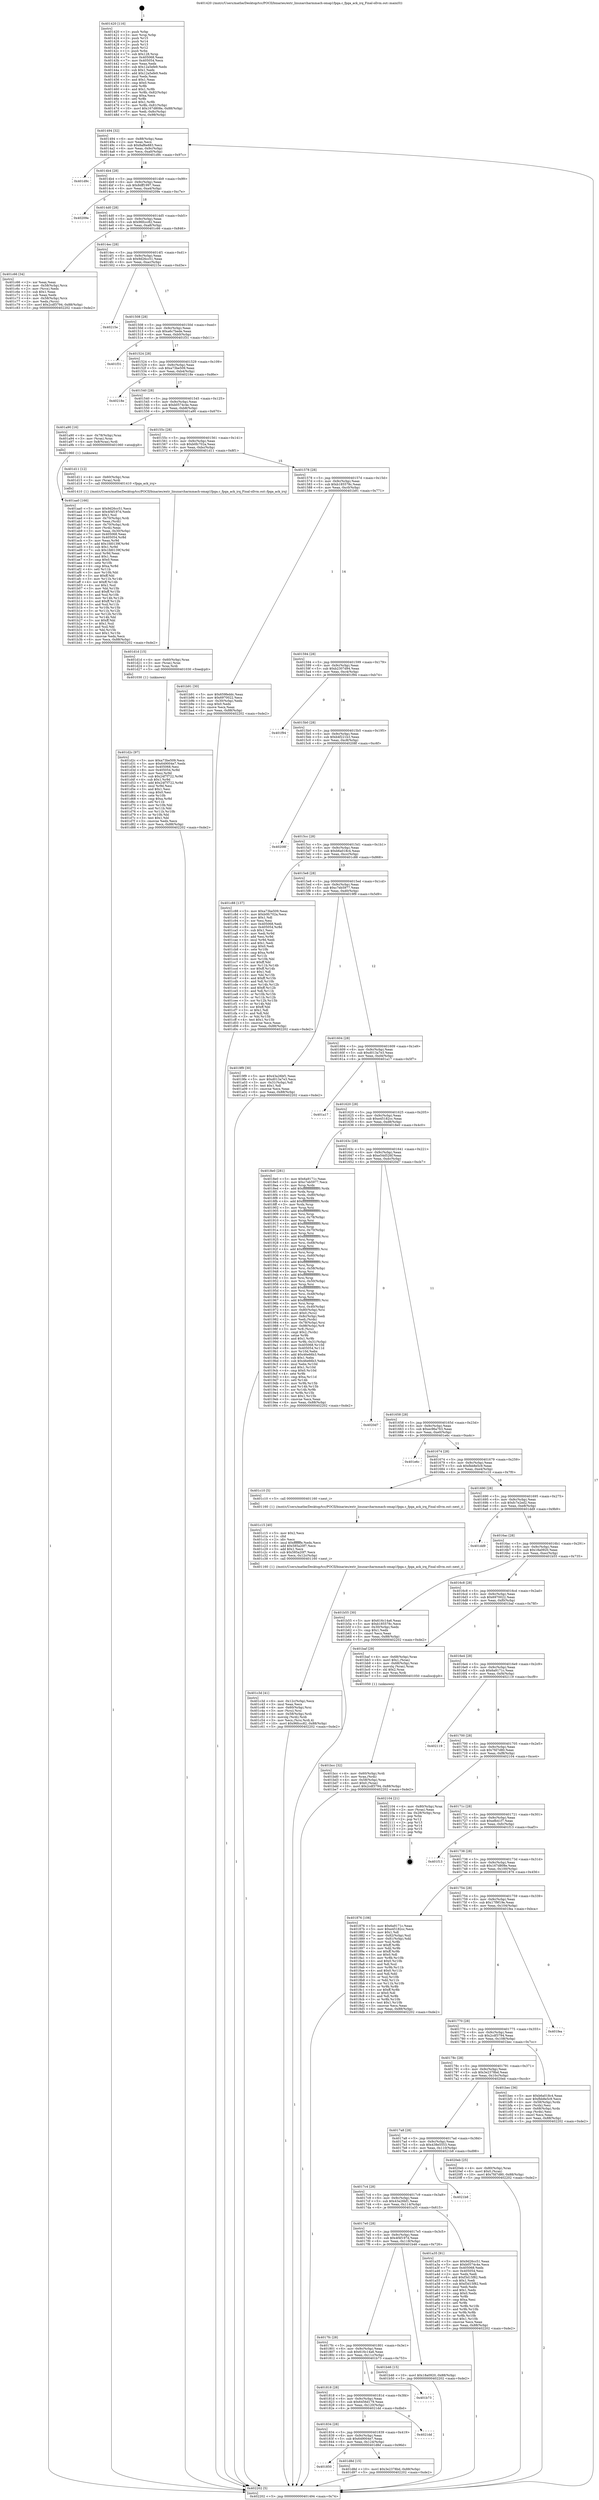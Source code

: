 digraph "0x401420" {
  label = "0x401420 (/mnt/c/Users/mathe/Desktop/tcc/POCII/binaries/extr_linuxarcharmmach-omap1fpga.c_fpga_ack_irq_Final-ollvm.out::main(0))"
  labelloc = "t"
  node[shape=record]

  Entry [label="",width=0.3,height=0.3,shape=circle,fillcolor=black,style=filled]
  "0x401494" [label="{
     0x401494 [32]\l
     | [instrs]\l
     &nbsp;&nbsp;0x401494 \<+6\>: mov -0x88(%rbp),%eax\l
     &nbsp;&nbsp;0x40149a \<+2\>: mov %eax,%ecx\l
     &nbsp;&nbsp;0x40149c \<+6\>: sub $0x8af6e883,%ecx\l
     &nbsp;&nbsp;0x4014a2 \<+6\>: mov %eax,-0x9c(%rbp)\l
     &nbsp;&nbsp;0x4014a8 \<+6\>: mov %ecx,-0xa0(%rbp)\l
     &nbsp;&nbsp;0x4014ae \<+6\>: je 0000000000401d9c \<main+0x97c\>\l
  }"]
  "0x401d9c" [label="{
     0x401d9c\l
  }", style=dashed]
  "0x4014b4" [label="{
     0x4014b4 [28]\l
     | [instrs]\l
     &nbsp;&nbsp;0x4014b4 \<+5\>: jmp 00000000004014b9 \<main+0x99\>\l
     &nbsp;&nbsp;0x4014b9 \<+6\>: mov -0x9c(%rbp),%eax\l
     &nbsp;&nbsp;0x4014bf \<+5\>: sub $0x8dff1997,%eax\l
     &nbsp;&nbsp;0x4014c4 \<+6\>: mov %eax,-0xa4(%rbp)\l
     &nbsp;&nbsp;0x4014ca \<+6\>: je 000000000040209e \<main+0xc7e\>\l
  }"]
  Exit [label="",width=0.3,height=0.3,shape=circle,fillcolor=black,style=filled,peripheries=2]
  "0x40209e" [label="{
     0x40209e\l
  }", style=dashed]
  "0x4014d0" [label="{
     0x4014d0 [28]\l
     | [instrs]\l
     &nbsp;&nbsp;0x4014d0 \<+5\>: jmp 00000000004014d5 \<main+0xb5\>\l
     &nbsp;&nbsp;0x4014d5 \<+6\>: mov -0x9c(%rbp),%eax\l
     &nbsp;&nbsp;0x4014db \<+5\>: sub $0x96fccc82,%eax\l
     &nbsp;&nbsp;0x4014e0 \<+6\>: mov %eax,-0xa8(%rbp)\l
     &nbsp;&nbsp;0x4014e6 \<+6\>: je 0000000000401c66 \<main+0x846\>\l
  }"]
  "0x401850" [label="{
     0x401850\l
  }", style=dashed]
  "0x401c66" [label="{
     0x401c66 [34]\l
     | [instrs]\l
     &nbsp;&nbsp;0x401c66 \<+2\>: xor %eax,%eax\l
     &nbsp;&nbsp;0x401c68 \<+4\>: mov -0x58(%rbp),%rcx\l
     &nbsp;&nbsp;0x401c6c \<+2\>: mov (%rcx),%edx\l
     &nbsp;&nbsp;0x401c6e \<+3\>: sub $0x1,%eax\l
     &nbsp;&nbsp;0x401c71 \<+2\>: sub %eax,%edx\l
     &nbsp;&nbsp;0x401c73 \<+4\>: mov -0x58(%rbp),%rcx\l
     &nbsp;&nbsp;0x401c77 \<+2\>: mov %edx,(%rcx)\l
     &nbsp;&nbsp;0x401c79 \<+10\>: movl $0x2cdf3794,-0x88(%rbp)\l
     &nbsp;&nbsp;0x401c83 \<+5\>: jmp 0000000000402202 \<main+0xde2\>\l
  }"]
  "0x4014ec" [label="{
     0x4014ec [28]\l
     | [instrs]\l
     &nbsp;&nbsp;0x4014ec \<+5\>: jmp 00000000004014f1 \<main+0xd1\>\l
     &nbsp;&nbsp;0x4014f1 \<+6\>: mov -0x9c(%rbp),%eax\l
     &nbsp;&nbsp;0x4014f7 \<+5\>: sub $0x9d26cc51,%eax\l
     &nbsp;&nbsp;0x4014fc \<+6\>: mov %eax,-0xac(%rbp)\l
     &nbsp;&nbsp;0x401502 \<+6\>: je 000000000040215e \<main+0xd3e\>\l
  }"]
  "0x401d8d" [label="{
     0x401d8d [15]\l
     | [instrs]\l
     &nbsp;&nbsp;0x401d8d \<+10\>: movl $0x3e2378bd,-0x88(%rbp)\l
     &nbsp;&nbsp;0x401d97 \<+5\>: jmp 0000000000402202 \<main+0xde2\>\l
  }"]
  "0x40215e" [label="{
     0x40215e\l
  }", style=dashed]
  "0x401508" [label="{
     0x401508 [28]\l
     | [instrs]\l
     &nbsp;&nbsp;0x401508 \<+5\>: jmp 000000000040150d \<main+0xed\>\l
     &nbsp;&nbsp;0x40150d \<+6\>: mov -0x9c(%rbp),%eax\l
     &nbsp;&nbsp;0x401513 \<+5\>: sub $0xa6c7bede,%eax\l
     &nbsp;&nbsp;0x401518 \<+6\>: mov %eax,-0xb0(%rbp)\l
     &nbsp;&nbsp;0x40151e \<+6\>: je 0000000000401f31 \<main+0xb11\>\l
  }"]
  "0x401834" [label="{
     0x401834 [28]\l
     | [instrs]\l
     &nbsp;&nbsp;0x401834 \<+5\>: jmp 0000000000401839 \<main+0x419\>\l
     &nbsp;&nbsp;0x401839 \<+6\>: mov -0x9c(%rbp),%eax\l
     &nbsp;&nbsp;0x40183f \<+5\>: sub $0x649004e7,%eax\l
     &nbsp;&nbsp;0x401844 \<+6\>: mov %eax,-0x124(%rbp)\l
     &nbsp;&nbsp;0x40184a \<+6\>: je 0000000000401d8d \<main+0x96d\>\l
  }"]
  "0x401f31" [label="{
     0x401f31\l
  }", style=dashed]
  "0x401524" [label="{
     0x401524 [28]\l
     | [instrs]\l
     &nbsp;&nbsp;0x401524 \<+5\>: jmp 0000000000401529 \<main+0x109\>\l
     &nbsp;&nbsp;0x401529 \<+6\>: mov -0x9c(%rbp),%eax\l
     &nbsp;&nbsp;0x40152f \<+5\>: sub $0xa73be509,%eax\l
     &nbsp;&nbsp;0x401534 \<+6\>: mov %eax,-0xb4(%rbp)\l
     &nbsp;&nbsp;0x40153a \<+6\>: je 000000000040218e \<main+0xd6e\>\l
  }"]
  "0x4021dd" [label="{
     0x4021dd\l
  }", style=dashed]
  "0x40218e" [label="{
     0x40218e\l
  }", style=dashed]
  "0x401540" [label="{
     0x401540 [28]\l
     | [instrs]\l
     &nbsp;&nbsp;0x401540 \<+5\>: jmp 0000000000401545 \<main+0x125\>\l
     &nbsp;&nbsp;0x401545 \<+6\>: mov -0x9c(%rbp),%eax\l
     &nbsp;&nbsp;0x40154b \<+5\>: sub $0xb0574c4e,%eax\l
     &nbsp;&nbsp;0x401550 \<+6\>: mov %eax,-0xb8(%rbp)\l
     &nbsp;&nbsp;0x401556 \<+6\>: je 0000000000401a90 \<main+0x670\>\l
  }"]
  "0x401818" [label="{
     0x401818 [28]\l
     | [instrs]\l
     &nbsp;&nbsp;0x401818 \<+5\>: jmp 000000000040181d \<main+0x3fd\>\l
     &nbsp;&nbsp;0x40181d \<+6\>: mov -0x9c(%rbp),%eax\l
     &nbsp;&nbsp;0x401823 \<+5\>: sub $0x6456d179,%eax\l
     &nbsp;&nbsp;0x401828 \<+6\>: mov %eax,-0x120(%rbp)\l
     &nbsp;&nbsp;0x40182e \<+6\>: je 00000000004021dd \<main+0xdbd\>\l
  }"]
  "0x401a90" [label="{
     0x401a90 [16]\l
     | [instrs]\l
     &nbsp;&nbsp;0x401a90 \<+4\>: mov -0x78(%rbp),%rax\l
     &nbsp;&nbsp;0x401a94 \<+3\>: mov (%rax),%rax\l
     &nbsp;&nbsp;0x401a97 \<+4\>: mov 0x8(%rax),%rdi\l
     &nbsp;&nbsp;0x401a9b \<+5\>: call 0000000000401060 \<atoi@plt\>\l
     | [calls]\l
     &nbsp;&nbsp;0x401060 \{1\} (unknown)\l
  }"]
  "0x40155c" [label="{
     0x40155c [28]\l
     | [instrs]\l
     &nbsp;&nbsp;0x40155c \<+5\>: jmp 0000000000401561 \<main+0x141\>\l
     &nbsp;&nbsp;0x401561 \<+6\>: mov -0x9c(%rbp),%eax\l
     &nbsp;&nbsp;0x401567 \<+5\>: sub $0xb0fc702a,%eax\l
     &nbsp;&nbsp;0x40156c \<+6\>: mov %eax,-0xbc(%rbp)\l
     &nbsp;&nbsp;0x401572 \<+6\>: je 0000000000401d11 \<main+0x8f1\>\l
  }"]
  "0x401b73" [label="{
     0x401b73\l
  }", style=dashed]
  "0x401d11" [label="{
     0x401d11 [12]\l
     | [instrs]\l
     &nbsp;&nbsp;0x401d11 \<+4\>: mov -0x60(%rbp),%rax\l
     &nbsp;&nbsp;0x401d15 \<+3\>: mov (%rax),%rdi\l
     &nbsp;&nbsp;0x401d18 \<+5\>: call 0000000000401410 \<fpga_ack_irq\>\l
     | [calls]\l
     &nbsp;&nbsp;0x401410 \{1\} (/mnt/c/Users/mathe/Desktop/tcc/POCII/binaries/extr_linuxarcharmmach-omap1fpga.c_fpga_ack_irq_Final-ollvm.out::fpga_ack_irq)\l
  }"]
  "0x401578" [label="{
     0x401578 [28]\l
     | [instrs]\l
     &nbsp;&nbsp;0x401578 \<+5\>: jmp 000000000040157d \<main+0x15d\>\l
     &nbsp;&nbsp;0x40157d \<+6\>: mov -0x9c(%rbp),%eax\l
     &nbsp;&nbsp;0x401583 \<+5\>: sub $0xb185578c,%eax\l
     &nbsp;&nbsp;0x401588 \<+6\>: mov %eax,-0xc0(%rbp)\l
     &nbsp;&nbsp;0x40158e \<+6\>: je 0000000000401b91 \<main+0x771\>\l
  }"]
  "0x401d2c" [label="{
     0x401d2c [97]\l
     | [instrs]\l
     &nbsp;&nbsp;0x401d2c \<+5\>: mov $0xa73be509,%ecx\l
     &nbsp;&nbsp;0x401d31 \<+5\>: mov $0x649004e7,%edx\l
     &nbsp;&nbsp;0x401d36 \<+7\>: mov 0x405068,%esi\l
     &nbsp;&nbsp;0x401d3d \<+8\>: mov 0x405054,%r8d\l
     &nbsp;&nbsp;0x401d45 \<+3\>: mov %esi,%r9d\l
     &nbsp;&nbsp;0x401d48 \<+7\>: sub $0x24f7f722,%r9d\l
     &nbsp;&nbsp;0x401d4f \<+4\>: sub $0x1,%r9d\l
     &nbsp;&nbsp;0x401d53 \<+7\>: add $0x24f7f722,%r9d\l
     &nbsp;&nbsp;0x401d5a \<+4\>: imul %r9d,%esi\l
     &nbsp;&nbsp;0x401d5e \<+3\>: and $0x1,%esi\l
     &nbsp;&nbsp;0x401d61 \<+3\>: cmp $0x0,%esi\l
     &nbsp;&nbsp;0x401d64 \<+4\>: sete %r10b\l
     &nbsp;&nbsp;0x401d68 \<+4\>: cmp $0xa,%r8d\l
     &nbsp;&nbsp;0x401d6c \<+4\>: setl %r11b\l
     &nbsp;&nbsp;0x401d70 \<+3\>: mov %r10b,%bl\l
     &nbsp;&nbsp;0x401d73 \<+3\>: and %r11b,%bl\l
     &nbsp;&nbsp;0x401d76 \<+3\>: xor %r11b,%r10b\l
     &nbsp;&nbsp;0x401d79 \<+3\>: or %r10b,%bl\l
     &nbsp;&nbsp;0x401d7c \<+3\>: test $0x1,%bl\l
     &nbsp;&nbsp;0x401d7f \<+3\>: cmovne %edx,%ecx\l
     &nbsp;&nbsp;0x401d82 \<+6\>: mov %ecx,-0x88(%rbp)\l
     &nbsp;&nbsp;0x401d88 \<+5\>: jmp 0000000000402202 \<main+0xde2\>\l
  }"]
  "0x401b91" [label="{
     0x401b91 [30]\l
     | [instrs]\l
     &nbsp;&nbsp;0x401b91 \<+5\>: mov $0x659feddc,%eax\l
     &nbsp;&nbsp;0x401b96 \<+5\>: mov $0x6970022,%ecx\l
     &nbsp;&nbsp;0x401b9b \<+3\>: mov -0x30(%rbp),%edx\l
     &nbsp;&nbsp;0x401b9e \<+3\>: cmp $0x0,%edx\l
     &nbsp;&nbsp;0x401ba1 \<+3\>: cmove %ecx,%eax\l
     &nbsp;&nbsp;0x401ba4 \<+6\>: mov %eax,-0x88(%rbp)\l
     &nbsp;&nbsp;0x401baa \<+5\>: jmp 0000000000402202 \<main+0xde2\>\l
  }"]
  "0x401594" [label="{
     0x401594 [28]\l
     | [instrs]\l
     &nbsp;&nbsp;0x401594 \<+5\>: jmp 0000000000401599 \<main+0x179\>\l
     &nbsp;&nbsp;0x401599 \<+6\>: mov -0x9c(%rbp),%eax\l
     &nbsp;&nbsp;0x40159f \<+5\>: sub $0xb2307d94,%eax\l
     &nbsp;&nbsp;0x4015a4 \<+6\>: mov %eax,-0xc4(%rbp)\l
     &nbsp;&nbsp;0x4015aa \<+6\>: je 0000000000401f94 \<main+0xb74\>\l
  }"]
  "0x401d1d" [label="{
     0x401d1d [15]\l
     | [instrs]\l
     &nbsp;&nbsp;0x401d1d \<+4\>: mov -0x60(%rbp),%rax\l
     &nbsp;&nbsp;0x401d21 \<+3\>: mov (%rax),%rax\l
     &nbsp;&nbsp;0x401d24 \<+3\>: mov %rax,%rdi\l
     &nbsp;&nbsp;0x401d27 \<+5\>: call 0000000000401030 \<free@plt\>\l
     | [calls]\l
     &nbsp;&nbsp;0x401030 \{1\} (unknown)\l
  }"]
  "0x401f94" [label="{
     0x401f94\l
  }", style=dashed]
  "0x4015b0" [label="{
     0x4015b0 [28]\l
     | [instrs]\l
     &nbsp;&nbsp;0x4015b0 \<+5\>: jmp 00000000004015b5 \<main+0x195\>\l
     &nbsp;&nbsp;0x4015b5 \<+6\>: mov -0x9c(%rbp),%eax\l
     &nbsp;&nbsp;0x4015bb \<+5\>: sub $0xb4f221b3,%eax\l
     &nbsp;&nbsp;0x4015c0 \<+6\>: mov %eax,-0xc8(%rbp)\l
     &nbsp;&nbsp;0x4015c6 \<+6\>: je 000000000040208f \<main+0xc6f\>\l
  }"]
  "0x401c3d" [label="{
     0x401c3d [41]\l
     | [instrs]\l
     &nbsp;&nbsp;0x401c3d \<+6\>: mov -0x12c(%rbp),%ecx\l
     &nbsp;&nbsp;0x401c43 \<+3\>: imul %eax,%ecx\l
     &nbsp;&nbsp;0x401c46 \<+4\>: mov -0x60(%rbp),%rsi\l
     &nbsp;&nbsp;0x401c4a \<+3\>: mov (%rsi),%rsi\l
     &nbsp;&nbsp;0x401c4d \<+4\>: mov -0x58(%rbp),%rdi\l
     &nbsp;&nbsp;0x401c51 \<+3\>: movslq (%rdi),%rdi\l
     &nbsp;&nbsp;0x401c54 \<+3\>: mov %ecx,(%rsi,%rdi,4)\l
     &nbsp;&nbsp;0x401c57 \<+10\>: movl $0x96fccc82,-0x88(%rbp)\l
     &nbsp;&nbsp;0x401c61 \<+5\>: jmp 0000000000402202 \<main+0xde2\>\l
  }"]
  "0x40208f" [label="{
     0x40208f\l
  }", style=dashed]
  "0x4015cc" [label="{
     0x4015cc [28]\l
     | [instrs]\l
     &nbsp;&nbsp;0x4015cc \<+5\>: jmp 00000000004015d1 \<main+0x1b1\>\l
     &nbsp;&nbsp;0x4015d1 \<+6\>: mov -0x9c(%rbp),%eax\l
     &nbsp;&nbsp;0x4015d7 \<+5\>: sub $0xb6a018c4,%eax\l
     &nbsp;&nbsp;0x4015dc \<+6\>: mov %eax,-0xcc(%rbp)\l
     &nbsp;&nbsp;0x4015e2 \<+6\>: je 0000000000401c88 \<main+0x868\>\l
  }"]
  "0x401c15" [label="{
     0x401c15 [40]\l
     | [instrs]\l
     &nbsp;&nbsp;0x401c15 \<+5\>: mov $0x2,%ecx\l
     &nbsp;&nbsp;0x401c1a \<+1\>: cltd\l
     &nbsp;&nbsp;0x401c1b \<+2\>: idiv %ecx\l
     &nbsp;&nbsp;0x401c1d \<+6\>: imul $0xfffffffe,%edx,%ecx\l
     &nbsp;&nbsp;0x401c23 \<+6\>: add $0x585a20f7,%ecx\l
     &nbsp;&nbsp;0x401c29 \<+3\>: add $0x1,%ecx\l
     &nbsp;&nbsp;0x401c2c \<+6\>: sub $0x585a20f7,%ecx\l
     &nbsp;&nbsp;0x401c32 \<+6\>: mov %ecx,-0x12c(%rbp)\l
     &nbsp;&nbsp;0x401c38 \<+5\>: call 0000000000401160 \<next_i\>\l
     | [calls]\l
     &nbsp;&nbsp;0x401160 \{1\} (/mnt/c/Users/mathe/Desktop/tcc/POCII/binaries/extr_linuxarcharmmach-omap1fpga.c_fpga_ack_irq_Final-ollvm.out::next_i)\l
  }"]
  "0x401c88" [label="{
     0x401c88 [137]\l
     | [instrs]\l
     &nbsp;&nbsp;0x401c88 \<+5\>: mov $0xa73be509,%eax\l
     &nbsp;&nbsp;0x401c8d \<+5\>: mov $0xb0fc702a,%ecx\l
     &nbsp;&nbsp;0x401c92 \<+2\>: mov $0x1,%dl\l
     &nbsp;&nbsp;0x401c94 \<+2\>: xor %esi,%esi\l
     &nbsp;&nbsp;0x401c96 \<+7\>: mov 0x405068,%edi\l
     &nbsp;&nbsp;0x401c9d \<+8\>: mov 0x405054,%r8d\l
     &nbsp;&nbsp;0x401ca5 \<+3\>: sub $0x1,%esi\l
     &nbsp;&nbsp;0x401ca8 \<+3\>: mov %edi,%r9d\l
     &nbsp;&nbsp;0x401cab \<+3\>: add %esi,%r9d\l
     &nbsp;&nbsp;0x401cae \<+4\>: imul %r9d,%edi\l
     &nbsp;&nbsp;0x401cb2 \<+3\>: and $0x1,%edi\l
     &nbsp;&nbsp;0x401cb5 \<+3\>: cmp $0x0,%edi\l
     &nbsp;&nbsp;0x401cb8 \<+4\>: sete %r10b\l
     &nbsp;&nbsp;0x401cbc \<+4\>: cmp $0xa,%r8d\l
     &nbsp;&nbsp;0x401cc0 \<+4\>: setl %r11b\l
     &nbsp;&nbsp;0x401cc4 \<+3\>: mov %r10b,%bl\l
     &nbsp;&nbsp;0x401cc7 \<+3\>: xor $0xff,%bl\l
     &nbsp;&nbsp;0x401cca \<+3\>: mov %r11b,%r14b\l
     &nbsp;&nbsp;0x401ccd \<+4\>: xor $0xff,%r14b\l
     &nbsp;&nbsp;0x401cd1 \<+3\>: xor $0x1,%dl\l
     &nbsp;&nbsp;0x401cd4 \<+3\>: mov %bl,%r15b\l
     &nbsp;&nbsp;0x401cd7 \<+4\>: and $0xff,%r15b\l
     &nbsp;&nbsp;0x401cdb \<+3\>: and %dl,%r10b\l
     &nbsp;&nbsp;0x401cde \<+3\>: mov %r14b,%r12b\l
     &nbsp;&nbsp;0x401ce1 \<+4\>: and $0xff,%r12b\l
     &nbsp;&nbsp;0x401ce5 \<+3\>: and %dl,%r11b\l
     &nbsp;&nbsp;0x401ce8 \<+3\>: or %r10b,%r15b\l
     &nbsp;&nbsp;0x401ceb \<+3\>: or %r11b,%r12b\l
     &nbsp;&nbsp;0x401cee \<+3\>: xor %r12b,%r15b\l
     &nbsp;&nbsp;0x401cf1 \<+3\>: or %r14b,%bl\l
     &nbsp;&nbsp;0x401cf4 \<+3\>: xor $0xff,%bl\l
     &nbsp;&nbsp;0x401cf7 \<+3\>: or $0x1,%dl\l
     &nbsp;&nbsp;0x401cfa \<+2\>: and %dl,%bl\l
     &nbsp;&nbsp;0x401cfc \<+3\>: or %bl,%r15b\l
     &nbsp;&nbsp;0x401cff \<+4\>: test $0x1,%r15b\l
     &nbsp;&nbsp;0x401d03 \<+3\>: cmovne %ecx,%eax\l
     &nbsp;&nbsp;0x401d06 \<+6\>: mov %eax,-0x88(%rbp)\l
     &nbsp;&nbsp;0x401d0c \<+5\>: jmp 0000000000402202 \<main+0xde2\>\l
  }"]
  "0x4015e8" [label="{
     0x4015e8 [28]\l
     | [instrs]\l
     &nbsp;&nbsp;0x4015e8 \<+5\>: jmp 00000000004015ed \<main+0x1cd\>\l
     &nbsp;&nbsp;0x4015ed \<+6\>: mov -0x9c(%rbp),%eax\l
     &nbsp;&nbsp;0x4015f3 \<+5\>: sub $0xc7eb5977,%eax\l
     &nbsp;&nbsp;0x4015f8 \<+6\>: mov %eax,-0xd0(%rbp)\l
     &nbsp;&nbsp;0x4015fe \<+6\>: je 00000000004019f9 \<main+0x5d9\>\l
  }"]
  "0x401bcc" [label="{
     0x401bcc [32]\l
     | [instrs]\l
     &nbsp;&nbsp;0x401bcc \<+4\>: mov -0x60(%rbp),%rdi\l
     &nbsp;&nbsp;0x401bd0 \<+3\>: mov %rax,(%rdi)\l
     &nbsp;&nbsp;0x401bd3 \<+4\>: mov -0x58(%rbp),%rax\l
     &nbsp;&nbsp;0x401bd7 \<+6\>: movl $0x0,(%rax)\l
     &nbsp;&nbsp;0x401bdd \<+10\>: movl $0x2cdf3794,-0x88(%rbp)\l
     &nbsp;&nbsp;0x401be7 \<+5\>: jmp 0000000000402202 \<main+0xde2\>\l
  }"]
  "0x4019f9" [label="{
     0x4019f9 [30]\l
     | [instrs]\l
     &nbsp;&nbsp;0x4019f9 \<+5\>: mov $0x43a26bf1,%eax\l
     &nbsp;&nbsp;0x4019fe \<+5\>: mov $0xd013a7e3,%ecx\l
     &nbsp;&nbsp;0x401a03 \<+3\>: mov -0x31(%rbp),%dl\l
     &nbsp;&nbsp;0x401a06 \<+3\>: test $0x1,%dl\l
     &nbsp;&nbsp;0x401a09 \<+3\>: cmovne %ecx,%eax\l
     &nbsp;&nbsp;0x401a0c \<+6\>: mov %eax,-0x88(%rbp)\l
     &nbsp;&nbsp;0x401a12 \<+5\>: jmp 0000000000402202 \<main+0xde2\>\l
  }"]
  "0x401604" [label="{
     0x401604 [28]\l
     | [instrs]\l
     &nbsp;&nbsp;0x401604 \<+5\>: jmp 0000000000401609 \<main+0x1e9\>\l
     &nbsp;&nbsp;0x401609 \<+6\>: mov -0x9c(%rbp),%eax\l
     &nbsp;&nbsp;0x40160f \<+5\>: sub $0xd013a7e3,%eax\l
     &nbsp;&nbsp;0x401614 \<+6\>: mov %eax,-0xd4(%rbp)\l
     &nbsp;&nbsp;0x40161a \<+6\>: je 0000000000401a17 \<main+0x5f7\>\l
  }"]
  "0x4017fc" [label="{
     0x4017fc [28]\l
     | [instrs]\l
     &nbsp;&nbsp;0x4017fc \<+5\>: jmp 0000000000401801 \<main+0x3e1\>\l
     &nbsp;&nbsp;0x401801 \<+6\>: mov -0x9c(%rbp),%eax\l
     &nbsp;&nbsp;0x401807 \<+5\>: sub $0x616c14a6,%eax\l
     &nbsp;&nbsp;0x40180c \<+6\>: mov %eax,-0x11c(%rbp)\l
     &nbsp;&nbsp;0x401812 \<+6\>: je 0000000000401b73 \<main+0x753\>\l
  }"]
  "0x401a17" [label="{
     0x401a17\l
  }", style=dashed]
  "0x401620" [label="{
     0x401620 [28]\l
     | [instrs]\l
     &nbsp;&nbsp;0x401620 \<+5\>: jmp 0000000000401625 \<main+0x205\>\l
     &nbsp;&nbsp;0x401625 \<+6\>: mov -0x9c(%rbp),%eax\l
     &nbsp;&nbsp;0x40162b \<+5\>: sub $0xe45182cc,%eax\l
     &nbsp;&nbsp;0x401630 \<+6\>: mov %eax,-0xd8(%rbp)\l
     &nbsp;&nbsp;0x401636 \<+6\>: je 00000000004018e0 \<main+0x4c0\>\l
  }"]
  "0x401b46" [label="{
     0x401b46 [15]\l
     | [instrs]\l
     &nbsp;&nbsp;0x401b46 \<+10\>: movl $0x18a0920,-0x88(%rbp)\l
     &nbsp;&nbsp;0x401b50 \<+5\>: jmp 0000000000402202 \<main+0xde2\>\l
  }"]
  "0x4018e0" [label="{
     0x4018e0 [281]\l
     | [instrs]\l
     &nbsp;&nbsp;0x4018e0 \<+5\>: mov $0x6a9171c,%eax\l
     &nbsp;&nbsp;0x4018e5 \<+5\>: mov $0xc7eb5977,%ecx\l
     &nbsp;&nbsp;0x4018ea \<+3\>: mov %rsp,%rdx\l
     &nbsp;&nbsp;0x4018ed \<+4\>: add $0xfffffffffffffff0,%rdx\l
     &nbsp;&nbsp;0x4018f1 \<+3\>: mov %rdx,%rsp\l
     &nbsp;&nbsp;0x4018f4 \<+4\>: mov %rdx,-0x80(%rbp)\l
     &nbsp;&nbsp;0x4018f8 \<+3\>: mov %rsp,%rdx\l
     &nbsp;&nbsp;0x4018fb \<+4\>: add $0xfffffffffffffff0,%rdx\l
     &nbsp;&nbsp;0x4018ff \<+3\>: mov %rdx,%rsp\l
     &nbsp;&nbsp;0x401902 \<+3\>: mov %rsp,%rsi\l
     &nbsp;&nbsp;0x401905 \<+4\>: add $0xfffffffffffffff0,%rsi\l
     &nbsp;&nbsp;0x401909 \<+3\>: mov %rsi,%rsp\l
     &nbsp;&nbsp;0x40190c \<+4\>: mov %rsi,-0x78(%rbp)\l
     &nbsp;&nbsp;0x401910 \<+3\>: mov %rsp,%rsi\l
     &nbsp;&nbsp;0x401913 \<+4\>: add $0xfffffffffffffff0,%rsi\l
     &nbsp;&nbsp;0x401917 \<+3\>: mov %rsi,%rsp\l
     &nbsp;&nbsp;0x40191a \<+4\>: mov %rsi,-0x70(%rbp)\l
     &nbsp;&nbsp;0x40191e \<+3\>: mov %rsp,%rsi\l
     &nbsp;&nbsp;0x401921 \<+4\>: add $0xfffffffffffffff0,%rsi\l
     &nbsp;&nbsp;0x401925 \<+3\>: mov %rsi,%rsp\l
     &nbsp;&nbsp;0x401928 \<+4\>: mov %rsi,-0x68(%rbp)\l
     &nbsp;&nbsp;0x40192c \<+3\>: mov %rsp,%rsi\l
     &nbsp;&nbsp;0x40192f \<+4\>: add $0xfffffffffffffff0,%rsi\l
     &nbsp;&nbsp;0x401933 \<+3\>: mov %rsi,%rsp\l
     &nbsp;&nbsp;0x401936 \<+4\>: mov %rsi,-0x60(%rbp)\l
     &nbsp;&nbsp;0x40193a \<+3\>: mov %rsp,%rsi\l
     &nbsp;&nbsp;0x40193d \<+4\>: add $0xfffffffffffffff0,%rsi\l
     &nbsp;&nbsp;0x401941 \<+3\>: mov %rsi,%rsp\l
     &nbsp;&nbsp;0x401944 \<+4\>: mov %rsi,-0x58(%rbp)\l
     &nbsp;&nbsp;0x401948 \<+3\>: mov %rsp,%rsi\l
     &nbsp;&nbsp;0x40194b \<+4\>: add $0xfffffffffffffff0,%rsi\l
     &nbsp;&nbsp;0x40194f \<+3\>: mov %rsi,%rsp\l
     &nbsp;&nbsp;0x401952 \<+4\>: mov %rsi,-0x50(%rbp)\l
     &nbsp;&nbsp;0x401956 \<+3\>: mov %rsp,%rsi\l
     &nbsp;&nbsp;0x401959 \<+4\>: add $0xfffffffffffffff0,%rsi\l
     &nbsp;&nbsp;0x40195d \<+3\>: mov %rsi,%rsp\l
     &nbsp;&nbsp;0x401960 \<+4\>: mov %rsi,-0x48(%rbp)\l
     &nbsp;&nbsp;0x401964 \<+3\>: mov %rsp,%rsi\l
     &nbsp;&nbsp;0x401967 \<+4\>: add $0xfffffffffffffff0,%rsi\l
     &nbsp;&nbsp;0x40196b \<+3\>: mov %rsi,%rsp\l
     &nbsp;&nbsp;0x40196e \<+4\>: mov %rsi,-0x40(%rbp)\l
     &nbsp;&nbsp;0x401972 \<+4\>: mov -0x80(%rbp),%rsi\l
     &nbsp;&nbsp;0x401976 \<+6\>: movl $0x0,(%rsi)\l
     &nbsp;&nbsp;0x40197c \<+6\>: mov -0x8c(%rbp),%edi\l
     &nbsp;&nbsp;0x401982 \<+2\>: mov %edi,(%rdx)\l
     &nbsp;&nbsp;0x401984 \<+4\>: mov -0x78(%rbp),%rsi\l
     &nbsp;&nbsp;0x401988 \<+7\>: mov -0x98(%rbp),%r8\l
     &nbsp;&nbsp;0x40198f \<+3\>: mov %r8,(%rsi)\l
     &nbsp;&nbsp;0x401992 \<+3\>: cmpl $0x2,(%rdx)\l
     &nbsp;&nbsp;0x401995 \<+4\>: setne %r9b\l
     &nbsp;&nbsp;0x401999 \<+4\>: and $0x1,%r9b\l
     &nbsp;&nbsp;0x40199d \<+4\>: mov %r9b,-0x31(%rbp)\l
     &nbsp;&nbsp;0x4019a1 \<+8\>: mov 0x405068,%r10d\l
     &nbsp;&nbsp;0x4019a9 \<+8\>: mov 0x405054,%r11d\l
     &nbsp;&nbsp;0x4019b1 \<+3\>: mov %r10d,%ebx\l
     &nbsp;&nbsp;0x4019b4 \<+6\>: add $0x46e66b3,%ebx\l
     &nbsp;&nbsp;0x4019ba \<+3\>: sub $0x1,%ebx\l
     &nbsp;&nbsp;0x4019bd \<+6\>: sub $0x46e66b3,%ebx\l
     &nbsp;&nbsp;0x4019c3 \<+4\>: imul %ebx,%r10d\l
     &nbsp;&nbsp;0x4019c7 \<+4\>: and $0x1,%r10d\l
     &nbsp;&nbsp;0x4019cb \<+4\>: cmp $0x0,%r10d\l
     &nbsp;&nbsp;0x4019cf \<+4\>: sete %r9b\l
     &nbsp;&nbsp;0x4019d3 \<+4\>: cmp $0xa,%r11d\l
     &nbsp;&nbsp;0x4019d7 \<+4\>: setl %r14b\l
     &nbsp;&nbsp;0x4019db \<+3\>: mov %r9b,%r15b\l
     &nbsp;&nbsp;0x4019de \<+3\>: and %r14b,%r15b\l
     &nbsp;&nbsp;0x4019e1 \<+3\>: xor %r14b,%r9b\l
     &nbsp;&nbsp;0x4019e4 \<+3\>: or %r9b,%r15b\l
     &nbsp;&nbsp;0x4019e7 \<+4\>: test $0x1,%r15b\l
     &nbsp;&nbsp;0x4019eb \<+3\>: cmovne %ecx,%eax\l
     &nbsp;&nbsp;0x4019ee \<+6\>: mov %eax,-0x88(%rbp)\l
     &nbsp;&nbsp;0x4019f4 \<+5\>: jmp 0000000000402202 \<main+0xde2\>\l
  }"]
  "0x40163c" [label="{
     0x40163c [28]\l
     | [instrs]\l
     &nbsp;&nbsp;0x40163c \<+5\>: jmp 0000000000401641 \<main+0x221\>\l
     &nbsp;&nbsp;0x401641 \<+6\>: mov -0x9c(%rbp),%eax\l
     &nbsp;&nbsp;0x401647 \<+5\>: sub $0xe54d526f,%eax\l
     &nbsp;&nbsp;0x40164c \<+6\>: mov %eax,-0xdc(%rbp)\l
     &nbsp;&nbsp;0x401652 \<+6\>: je 00000000004020d7 \<main+0xcb7\>\l
  }"]
  "0x401aa0" [label="{
     0x401aa0 [166]\l
     | [instrs]\l
     &nbsp;&nbsp;0x401aa0 \<+5\>: mov $0x9d26cc51,%ecx\l
     &nbsp;&nbsp;0x401aa5 \<+5\>: mov $0x4f4f197d,%edx\l
     &nbsp;&nbsp;0x401aaa \<+3\>: mov $0x1,%sil\l
     &nbsp;&nbsp;0x401aad \<+4\>: mov -0x70(%rbp),%rdi\l
     &nbsp;&nbsp;0x401ab1 \<+2\>: mov %eax,(%rdi)\l
     &nbsp;&nbsp;0x401ab3 \<+4\>: mov -0x70(%rbp),%rdi\l
     &nbsp;&nbsp;0x401ab7 \<+2\>: mov (%rdi),%eax\l
     &nbsp;&nbsp;0x401ab9 \<+3\>: mov %eax,-0x30(%rbp)\l
     &nbsp;&nbsp;0x401abc \<+7\>: mov 0x405068,%eax\l
     &nbsp;&nbsp;0x401ac3 \<+8\>: mov 0x405054,%r8d\l
     &nbsp;&nbsp;0x401acb \<+3\>: mov %eax,%r9d\l
     &nbsp;&nbsp;0x401ace \<+7\>: add $0x1fd0139f,%r9d\l
     &nbsp;&nbsp;0x401ad5 \<+4\>: sub $0x1,%r9d\l
     &nbsp;&nbsp;0x401ad9 \<+7\>: sub $0x1fd0139f,%r9d\l
     &nbsp;&nbsp;0x401ae0 \<+4\>: imul %r9d,%eax\l
     &nbsp;&nbsp;0x401ae4 \<+3\>: and $0x1,%eax\l
     &nbsp;&nbsp;0x401ae7 \<+3\>: cmp $0x0,%eax\l
     &nbsp;&nbsp;0x401aea \<+4\>: sete %r10b\l
     &nbsp;&nbsp;0x401aee \<+4\>: cmp $0xa,%r8d\l
     &nbsp;&nbsp;0x401af2 \<+4\>: setl %r11b\l
     &nbsp;&nbsp;0x401af6 \<+3\>: mov %r10b,%bl\l
     &nbsp;&nbsp;0x401af9 \<+3\>: xor $0xff,%bl\l
     &nbsp;&nbsp;0x401afc \<+3\>: mov %r11b,%r14b\l
     &nbsp;&nbsp;0x401aff \<+4\>: xor $0xff,%r14b\l
     &nbsp;&nbsp;0x401b03 \<+4\>: xor $0x1,%sil\l
     &nbsp;&nbsp;0x401b07 \<+3\>: mov %bl,%r15b\l
     &nbsp;&nbsp;0x401b0a \<+4\>: and $0xff,%r15b\l
     &nbsp;&nbsp;0x401b0e \<+3\>: and %sil,%r10b\l
     &nbsp;&nbsp;0x401b11 \<+3\>: mov %r14b,%r12b\l
     &nbsp;&nbsp;0x401b14 \<+4\>: and $0xff,%r12b\l
     &nbsp;&nbsp;0x401b18 \<+3\>: and %sil,%r11b\l
     &nbsp;&nbsp;0x401b1b \<+3\>: or %r10b,%r15b\l
     &nbsp;&nbsp;0x401b1e \<+3\>: or %r11b,%r12b\l
     &nbsp;&nbsp;0x401b21 \<+3\>: xor %r12b,%r15b\l
     &nbsp;&nbsp;0x401b24 \<+3\>: or %r14b,%bl\l
     &nbsp;&nbsp;0x401b27 \<+3\>: xor $0xff,%bl\l
     &nbsp;&nbsp;0x401b2a \<+4\>: or $0x1,%sil\l
     &nbsp;&nbsp;0x401b2e \<+3\>: and %sil,%bl\l
     &nbsp;&nbsp;0x401b31 \<+3\>: or %bl,%r15b\l
     &nbsp;&nbsp;0x401b34 \<+4\>: test $0x1,%r15b\l
     &nbsp;&nbsp;0x401b38 \<+3\>: cmovne %edx,%ecx\l
     &nbsp;&nbsp;0x401b3b \<+6\>: mov %ecx,-0x88(%rbp)\l
     &nbsp;&nbsp;0x401b41 \<+5\>: jmp 0000000000402202 \<main+0xde2\>\l
  }"]
  "0x4020d7" [label="{
     0x4020d7\l
  }", style=dashed]
  "0x401658" [label="{
     0x401658 [28]\l
     | [instrs]\l
     &nbsp;&nbsp;0x401658 \<+5\>: jmp 000000000040165d \<main+0x23d\>\l
     &nbsp;&nbsp;0x40165d \<+6\>: mov -0x9c(%rbp),%eax\l
     &nbsp;&nbsp;0x401663 \<+5\>: sub $0xec96a763,%eax\l
     &nbsp;&nbsp;0x401668 \<+6\>: mov %eax,-0xe0(%rbp)\l
     &nbsp;&nbsp;0x40166e \<+6\>: je 0000000000401e6c \<main+0xa4c\>\l
  }"]
  "0x4017e0" [label="{
     0x4017e0 [28]\l
     | [instrs]\l
     &nbsp;&nbsp;0x4017e0 \<+5\>: jmp 00000000004017e5 \<main+0x3c5\>\l
     &nbsp;&nbsp;0x4017e5 \<+6\>: mov -0x9c(%rbp),%eax\l
     &nbsp;&nbsp;0x4017eb \<+5\>: sub $0x4f4f197d,%eax\l
     &nbsp;&nbsp;0x4017f0 \<+6\>: mov %eax,-0x118(%rbp)\l
     &nbsp;&nbsp;0x4017f6 \<+6\>: je 0000000000401b46 \<main+0x726\>\l
  }"]
  "0x401e6c" [label="{
     0x401e6c\l
  }", style=dashed]
  "0x401674" [label="{
     0x401674 [28]\l
     | [instrs]\l
     &nbsp;&nbsp;0x401674 \<+5\>: jmp 0000000000401679 \<main+0x259\>\l
     &nbsp;&nbsp;0x401679 \<+6\>: mov -0x9c(%rbp),%eax\l
     &nbsp;&nbsp;0x40167f \<+5\>: sub $0xfbb8e5c9,%eax\l
     &nbsp;&nbsp;0x401684 \<+6\>: mov %eax,-0xe4(%rbp)\l
     &nbsp;&nbsp;0x40168a \<+6\>: je 0000000000401c10 \<main+0x7f0\>\l
  }"]
  "0x401a35" [label="{
     0x401a35 [91]\l
     | [instrs]\l
     &nbsp;&nbsp;0x401a35 \<+5\>: mov $0x9d26cc51,%eax\l
     &nbsp;&nbsp;0x401a3a \<+5\>: mov $0xb0574c4e,%ecx\l
     &nbsp;&nbsp;0x401a3f \<+7\>: mov 0x405068,%edx\l
     &nbsp;&nbsp;0x401a46 \<+7\>: mov 0x405054,%esi\l
     &nbsp;&nbsp;0x401a4d \<+2\>: mov %edx,%edi\l
     &nbsp;&nbsp;0x401a4f \<+6\>: add $0xf3d15f82,%edi\l
     &nbsp;&nbsp;0x401a55 \<+3\>: sub $0x1,%edi\l
     &nbsp;&nbsp;0x401a58 \<+6\>: sub $0xf3d15f82,%edi\l
     &nbsp;&nbsp;0x401a5e \<+3\>: imul %edi,%edx\l
     &nbsp;&nbsp;0x401a61 \<+3\>: and $0x1,%edx\l
     &nbsp;&nbsp;0x401a64 \<+3\>: cmp $0x0,%edx\l
     &nbsp;&nbsp;0x401a67 \<+4\>: sete %r8b\l
     &nbsp;&nbsp;0x401a6b \<+3\>: cmp $0xa,%esi\l
     &nbsp;&nbsp;0x401a6e \<+4\>: setl %r9b\l
     &nbsp;&nbsp;0x401a72 \<+3\>: mov %r8b,%r10b\l
     &nbsp;&nbsp;0x401a75 \<+3\>: and %r9b,%r10b\l
     &nbsp;&nbsp;0x401a78 \<+3\>: xor %r9b,%r8b\l
     &nbsp;&nbsp;0x401a7b \<+3\>: or %r8b,%r10b\l
     &nbsp;&nbsp;0x401a7e \<+4\>: test $0x1,%r10b\l
     &nbsp;&nbsp;0x401a82 \<+3\>: cmovne %ecx,%eax\l
     &nbsp;&nbsp;0x401a85 \<+6\>: mov %eax,-0x88(%rbp)\l
     &nbsp;&nbsp;0x401a8b \<+5\>: jmp 0000000000402202 \<main+0xde2\>\l
  }"]
  "0x401c10" [label="{
     0x401c10 [5]\l
     | [instrs]\l
     &nbsp;&nbsp;0x401c10 \<+5\>: call 0000000000401160 \<next_i\>\l
     | [calls]\l
     &nbsp;&nbsp;0x401160 \{1\} (/mnt/c/Users/mathe/Desktop/tcc/POCII/binaries/extr_linuxarcharmmach-omap1fpga.c_fpga_ack_irq_Final-ollvm.out::next_i)\l
  }"]
  "0x401690" [label="{
     0x401690 [28]\l
     | [instrs]\l
     &nbsp;&nbsp;0x401690 \<+5\>: jmp 0000000000401695 \<main+0x275\>\l
     &nbsp;&nbsp;0x401695 \<+6\>: mov -0x9c(%rbp),%eax\l
     &nbsp;&nbsp;0x40169b \<+5\>: sub $0xfc7e2ed2,%eax\l
     &nbsp;&nbsp;0x4016a0 \<+6\>: mov %eax,-0xe8(%rbp)\l
     &nbsp;&nbsp;0x4016a6 \<+6\>: je 0000000000401dd9 \<main+0x9b9\>\l
  }"]
  "0x4017c4" [label="{
     0x4017c4 [28]\l
     | [instrs]\l
     &nbsp;&nbsp;0x4017c4 \<+5\>: jmp 00000000004017c9 \<main+0x3a9\>\l
     &nbsp;&nbsp;0x4017c9 \<+6\>: mov -0x9c(%rbp),%eax\l
     &nbsp;&nbsp;0x4017cf \<+5\>: sub $0x43a26bf1,%eax\l
     &nbsp;&nbsp;0x4017d4 \<+6\>: mov %eax,-0x114(%rbp)\l
     &nbsp;&nbsp;0x4017da \<+6\>: je 0000000000401a35 \<main+0x615\>\l
  }"]
  "0x401dd9" [label="{
     0x401dd9\l
  }", style=dashed]
  "0x4016ac" [label="{
     0x4016ac [28]\l
     | [instrs]\l
     &nbsp;&nbsp;0x4016ac \<+5\>: jmp 00000000004016b1 \<main+0x291\>\l
     &nbsp;&nbsp;0x4016b1 \<+6\>: mov -0x9c(%rbp),%eax\l
     &nbsp;&nbsp;0x4016b7 \<+5\>: sub $0x18a0920,%eax\l
     &nbsp;&nbsp;0x4016bc \<+6\>: mov %eax,-0xec(%rbp)\l
     &nbsp;&nbsp;0x4016c2 \<+6\>: je 0000000000401b55 \<main+0x735\>\l
  }"]
  "0x4021b8" [label="{
     0x4021b8\l
  }", style=dashed]
  "0x401b55" [label="{
     0x401b55 [30]\l
     | [instrs]\l
     &nbsp;&nbsp;0x401b55 \<+5\>: mov $0x616c14a6,%eax\l
     &nbsp;&nbsp;0x401b5a \<+5\>: mov $0xb185578c,%ecx\l
     &nbsp;&nbsp;0x401b5f \<+3\>: mov -0x30(%rbp),%edx\l
     &nbsp;&nbsp;0x401b62 \<+3\>: cmp $0x1,%edx\l
     &nbsp;&nbsp;0x401b65 \<+3\>: cmovl %ecx,%eax\l
     &nbsp;&nbsp;0x401b68 \<+6\>: mov %eax,-0x88(%rbp)\l
     &nbsp;&nbsp;0x401b6e \<+5\>: jmp 0000000000402202 \<main+0xde2\>\l
  }"]
  "0x4016c8" [label="{
     0x4016c8 [28]\l
     | [instrs]\l
     &nbsp;&nbsp;0x4016c8 \<+5\>: jmp 00000000004016cd \<main+0x2ad\>\l
     &nbsp;&nbsp;0x4016cd \<+6\>: mov -0x9c(%rbp),%eax\l
     &nbsp;&nbsp;0x4016d3 \<+5\>: sub $0x6970022,%eax\l
     &nbsp;&nbsp;0x4016d8 \<+6\>: mov %eax,-0xf0(%rbp)\l
     &nbsp;&nbsp;0x4016de \<+6\>: je 0000000000401baf \<main+0x78f\>\l
  }"]
  "0x4017a8" [label="{
     0x4017a8 [28]\l
     | [instrs]\l
     &nbsp;&nbsp;0x4017a8 \<+5\>: jmp 00000000004017ad \<main+0x38d\>\l
     &nbsp;&nbsp;0x4017ad \<+6\>: mov -0x9c(%rbp),%eax\l
     &nbsp;&nbsp;0x4017b3 \<+5\>: sub $0x438e5553,%eax\l
     &nbsp;&nbsp;0x4017b8 \<+6\>: mov %eax,-0x110(%rbp)\l
     &nbsp;&nbsp;0x4017be \<+6\>: je 00000000004021b8 \<main+0xd98\>\l
  }"]
  "0x401baf" [label="{
     0x401baf [29]\l
     | [instrs]\l
     &nbsp;&nbsp;0x401baf \<+4\>: mov -0x68(%rbp),%rax\l
     &nbsp;&nbsp;0x401bb3 \<+6\>: movl $0x1,(%rax)\l
     &nbsp;&nbsp;0x401bb9 \<+4\>: mov -0x68(%rbp),%rax\l
     &nbsp;&nbsp;0x401bbd \<+3\>: movslq (%rax),%rax\l
     &nbsp;&nbsp;0x401bc0 \<+4\>: shl $0x2,%rax\l
     &nbsp;&nbsp;0x401bc4 \<+3\>: mov %rax,%rdi\l
     &nbsp;&nbsp;0x401bc7 \<+5\>: call 0000000000401050 \<malloc@plt\>\l
     | [calls]\l
     &nbsp;&nbsp;0x401050 \{1\} (unknown)\l
  }"]
  "0x4016e4" [label="{
     0x4016e4 [28]\l
     | [instrs]\l
     &nbsp;&nbsp;0x4016e4 \<+5\>: jmp 00000000004016e9 \<main+0x2c9\>\l
     &nbsp;&nbsp;0x4016e9 \<+6\>: mov -0x9c(%rbp),%eax\l
     &nbsp;&nbsp;0x4016ef \<+5\>: sub $0x6a9171c,%eax\l
     &nbsp;&nbsp;0x4016f4 \<+6\>: mov %eax,-0xf4(%rbp)\l
     &nbsp;&nbsp;0x4016fa \<+6\>: je 0000000000402119 \<main+0xcf9\>\l
  }"]
  "0x4020eb" [label="{
     0x4020eb [25]\l
     | [instrs]\l
     &nbsp;&nbsp;0x4020eb \<+4\>: mov -0x80(%rbp),%rax\l
     &nbsp;&nbsp;0x4020ef \<+6\>: movl $0x0,(%rax)\l
     &nbsp;&nbsp;0x4020f5 \<+10\>: movl $0x7fd7d80,-0x88(%rbp)\l
     &nbsp;&nbsp;0x4020ff \<+5\>: jmp 0000000000402202 \<main+0xde2\>\l
  }"]
  "0x402119" [label="{
     0x402119\l
  }", style=dashed]
  "0x401700" [label="{
     0x401700 [28]\l
     | [instrs]\l
     &nbsp;&nbsp;0x401700 \<+5\>: jmp 0000000000401705 \<main+0x2e5\>\l
     &nbsp;&nbsp;0x401705 \<+6\>: mov -0x9c(%rbp),%eax\l
     &nbsp;&nbsp;0x40170b \<+5\>: sub $0x7fd7d80,%eax\l
     &nbsp;&nbsp;0x401710 \<+6\>: mov %eax,-0xf8(%rbp)\l
     &nbsp;&nbsp;0x401716 \<+6\>: je 0000000000402104 \<main+0xce4\>\l
  }"]
  "0x40178c" [label="{
     0x40178c [28]\l
     | [instrs]\l
     &nbsp;&nbsp;0x40178c \<+5\>: jmp 0000000000401791 \<main+0x371\>\l
     &nbsp;&nbsp;0x401791 \<+6\>: mov -0x9c(%rbp),%eax\l
     &nbsp;&nbsp;0x401797 \<+5\>: sub $0x3e2378bd,%eax\l
     &nbsp;&nbsp;0x40179c \<+6\>: mov %eax,-0x10c(%rbp)\l
     &nbsp;&nbsp;0x4017a2 \<+6\>: je 00000000004020eb \<main+0xccb\>\l
  }"]
  "0x402104" [label="{
     0x402104 [21]\l
     | [instrs]\l
     &nbsp;&nbsp;0x402104 \<+4\>: mov -0x80(%rbp),%rax\l
     &nbsp;&nbsp;0x402108 \<+2\>: mov (%rax),%eax\l
     &nbsp;&nbsp;0x40210a \<+4\>: lea -0x28(%rbp),%rsp\l
     &nbsp;&nbsp;0x40210e \<+1\>: pop %rbx\l
     &nbsp;&nbsp;0x40210f \<+2\>: pop %r12\l
     &nbsp;&nbsp;0x402111 \<+2\>: pop %r13\l
     &nbsp;&nbsp;0x402113 \<+2\>: pop %r14\l
     &nbsp;&nbsp;0x402115 \<+2\>: pop %r15\l
     &nbsp;&nbsp;0x402117 \<+1\>: pop %rbp\l
     &nbsp;&nbsp;0x402118 \<+1\>: ret\l
  }"]
  "0x40171c" [label="{
     0x40171c [28]\l
     | [instrs]\l
     &nbsp;&nbsp;0x40171c \<+5\>: jmp 0000000000401721 \<main+0x301\>\l
     &nbsp;&nbsp;0x401721 \<+6\>: mov -0x9c(%rbp),%eax\l
     &nbsp;&nbsp;0x401727 \<+5\>: sub $0xefb41f7,%eax\l
     &nbsp;&nbsp;0x40172c \<+6\>: mov %eax,-0xfc(%rbp)\l
     &nbsp;&nbsp;0x401732 \<+6\>: je 0000000000401f13 \<main+0xaf3\>\l
  }"]
  "0x401bec" [label="{
     0x401bec [36]\l
     | [instrs]\l
     &nbsp;&nbsp;0x401bec \<+5\>: mov $0xb6a018c4,%eax\l
     &nbsp;&nbsp;0x401bf1 \<+5\>: mov $0xfbb8e5c9,%ecx\l
     &nbsp;&nbsp;0x401bf6 \<+4\>: mov -0x58(%rbp),%rdx\l
     &nbsp;&nbsp;0x401bfa \<+2\>: mov (%rdx),%esi\l
     &nbsp;&nbsp;0x401bfc \<+4\>: mov -0x68(%rbp),%rdx\l
     &nbsp;&nbsp;0x401c00 \<+2\>: cmp (%rdx),%esi\l
     &nbsp;&nbsp;0x401c02 \<+3\>: cmovl %ecx,%eax\l
     &nbsp;&nbsp;0x401c05 \<+6\>: mov %eax,-0x88(%rbp)\l
     &nbsp;&nbsp;0x401c0b \<+5\>: jmp 0000000000402202 \<main+0xde2\>\l
  }"]
  "0x401f13" [label="{
     0x401f13\l
  }", style=dashed]
  "0x401738" [label="{
     0x401738 [28]\l
     | [instrs]\l
     &nbsp;&nbsp;0x401738 \<+5\>: jmp 000000000040173d \<main+0x31d\>\l
     &nbsp;&nbsp;0x40173d \<+6\>: mov -0x9c(%rbp),%eax\l
     &nbsp;&nbsp;0x401743 \<+5\>: sub $0x167d808e,%eax\l
     &nbsp;&nbsp;0x401748 \<+6\>: mov %eax,-0x100(%rbp)\l
     &nbsp;&nbsp;0x40174e \<+6\>: je 0000000000401876 \<main+0x456\>\l
  }"]
  "0x401770" [label="{
     0x401770 [28]\l
     | [instrs]\l
     &nbsp;&nbsp;0x401770 \<+5\>: jmp 0000000000401775 \<main+0x355\>\l
     &nbsp;&nbsp;0x401775 \<+6\>: mov -0x9c(%rbp),%eax\l
     &nbsp;&nbsp;0x40177b \<+5\>: sub $0x2cdf3794,%eax\l
     &nbsp;&nbsp;0x401780 \<+6\>: mov %eax,-0x108(%rbp)\l
     &nbsp;&nbsp;0x401786 \<+6\>: je 0000000000401bec \<main+0x7cc\>\l
  }"]
  "0x401876" [label="{
     0x401876 [106]\l
     | [instrs]\l
     &nbsp;&nbsp;0x401876 \<+5\>: mov $0x6a9171c,%eax\l
     &nbsp;&nbsp;0x40187b \<+5\>: mov $0xe45182cc,%ecx\l
     &nbsp;&nbsp;0x401880 \<+2\>: mov $0x1,%dl\l
     &nbsp;&nbsp;0x401882 \<+7\>: mov -0x82(%rbp),%sil\l
     &nbsp;&nbsp;0x401889 \<+7\>: mov -0x81(%rbp),%dil\l
     &nbsp;&nbsp;0x401890 \<+3\>: mov %sil,%r8b\l
     &nbsp;&nbsp;0x401893 \<+4\>: xor $0xff,%r8b\l
     &nbsp;&nbsp;0x401897 \<+3\>: mov %dil,%r9b\l
     &nbsp;&nbsp;0x40189a \<+4\>: xor $0xff,%r9b\l
     &nbsp;&nbsp;0x40189e \<+3\>: xor $0x0,%dl\l
     &nbsp;&nbsp;0x4018a1 \<+3\>: mov %r8b,%r10b\l
     &nbsp;&nbsp;0x4018a4 \<+4\>: and $0x0,%r10b\l
     &nbsp;&nbsp;0x4018a8 \<+3\>: and %dl,%sil\l
     &nbsp;&nbsp;0x4018ab \<+3\>: mov %r9b,%r11b\l
     &nbsp;&nbsp;0x4018ae \<+4\>: and $0x0,%r11b\l
     &nbsp;&nbsp;0x4018b2 \<+3\>: and %dl,%dil\l
     &nbsp;&nbsp;0x4018b5 \<+3\>: or %sil,%r10b\l
     &nbsp;&nbsp;0x4018b8 \<+3\>: or %dil,%r11b\l
     &nbsp;&nbsp;0x4018bb \<+3\>: xor %r11b,%r10b\l
     &nbsp;&nbsp;0x4018be \<+3\>: or %r9b,%r8b\l
     &nbsp;&nbsp;0x4018c1 \<+4\>: xor $0xff,%r8b\l
     &nbsp;&nbsp;0x4018c5 \<+3\>: or $0x0,%dl\l
     &nbsp;&nbsp;0x4018c8 \<+3\>: and %dl,%r8b\l
     &nbsp;&nbsp;0x4018cb \<+3\>: or %r8b,%r10b\l
     &nbsp;&nbsp;0x4018ce \<+4\>: test $0x1,%r10b\l
     &nbsp;&nbsp;0x4018d2 \<+3\>: cmovne %ecx,%eax\l
     &nbsp;&nbsp;0x4018d5 \<+6\>: mov %eax,-0x88(%rbp)\l
     &nbsp;&nbsp;0x4018db \<+5\>: jmp 0000000000402202 \<main+0xde2\>\l
  }"]
  "0x401754" [label="{
     0x401754 [28]\l
     | [instrs]\l
     &nbsp;&nbsp;0x401754 \<+5\>: jmp 0000000000401759 \<main+0x339\>\l
     &nbsp;&nbsp;0x401759 \<+6\>: mov -0x9c(%rbp),%eax\l
     &nbsp;&nbsp;0x40175f \<+5\>: sub $0x17f9f19e,%eax\l
     &nbsp;&nbsp;0x401764 \<+6\>: mov %eax,-0x104(%rbp)\l
     &nbsp;&nbsp;0x40176a \<+6\>: je 0000000000401fea \<main+0xbca\>\l
  }"]
  "0x402202" [label="{
     0x402202 [5]\l
     | [instrs]\l
     &nbsp;&nbsp;0x402202 \<+5\>: jmp 0000000000401494 \<main+0x74\>\l
  }"]
  "0x401420" [label="{
     0x401420 [116]\l
     | [instrs]\l
     &nbsp;&nbsp;0x401420 \<+1\>: push %rbp\l
     &nbsp;&nbsp;0x401421 \<+3\>: mov %rsp,%rbp\l
     &nbsp;&nbsp;0x401424 \<+2\>: push %r15\l
     &nbsp;&nbsp;0x401426 \<+2\>: push %r14\l
     &nbsp;&nbsp;0x401428 \<+2\>: push %r13\l
     &nbsp;&nbsp;0x40142a \<+2\>: push %r12\l
     &nbsp;&nbsp;0x40142c \<+1\>: push %rbx\l
     &nbsp;&nbsp;0x40142d \<+7\>: sub $0x128,%rsp\l
     &nbsp;&nbsp;0x401434 \<+7\>: mov 0x405068,%eax\l
     &nbsp;&nbsp;0x40143b \<+7\>: mov 0x405054,%ecx\l
     &nbsp;&nbsp;0x401442 \<+2\>: mov %eax,%edx\l
     &nbsp;&nbsp;0x401444 \<+6\>: sub $0x12a5efe9,%edx\l
     &nbsp;&nbsp;0x40144a \<+3\>: sub $0x1,%edx\l
     &nbsp;&nbsp;0x40144d \<+6\>: add $0x12a5efe9,%edx\l
     &nbsp;&nbsp;0x401453 \<+3\>: imul %edx,%eax\l
     &nbsp;&nbsp;0x401456 \<+3\>: and $0x1,%eax\l
     &nbsp;&nbsp;0x401459 \<+3\>: cmp $0x0,%eax\l
     &nbsp;&nbsp;0x40145c \<+4\>: sete %r8b\l
     &nbsp;&nbsp;0x401460 \<+4\>: and $0x1,%r8b\l
     &nbsp;&nbsp;0x401464 \<+7\>: mov %r8b,-0x82(%rbp)\l
     &nbsp;&nbsp;0x40146b \<+3\>: cmp $0xa,%ecx\l
     &nbsp;&nbsp;0x40146e \<+4\>: setl %r8b\l
     &nbsp;&nbsp;0x401472 \<+4\>: and $0x1,%r8b\l
     &nbsp;&nbsp;0x401476 \<+7\>: mov %r8b,-0x81(%rbp)\l
     &nbsp;&nbsp;0x40147d \<+10\>: movl $0x167d808e,-0x88(%rbp)\l
     &nbsp;&nbsp;0x401487 \<+6\>: mov %edi,-0x8c(%rbp)\l
     &nbsp;&nbsp;0x40148d \<+7\>: mov %rsi,-0x98(%rbp)\l
  }"]
  "0x401fea" [label="{
     0x401fea\l
  }", style=dashed]
  Entry -> "0x401420" [label=" 1"]
  "0x401494" -> "0x401d9c" [label=" 0"]
  "0x401494" -> "0x4014b4" [label=" 18"]
  "0x402104" -> Exit [label=" 1"]
  "0x4014b4" -> "0x40209e" [label=" 0"]
  "0x4014b4" -> "0x4014d0" [label=" 18"]
  "0x4020eb" -> "0x402202" [label=" 1"]
  "0x4014d0" -> "0x401c66" [label=" 1"]
  "0x4014d0" -> "0x4014ec" [label=" 17"]
  "0x401d8d" -> "0x402202" [label=" 1"]
  "0x4014ec" -> "0x40215e" [label=" 0"]
  "0x4014ec" -> "0x401508" [label=" 17"]
  "0x401834" -> "0x401850" [label=" 0"]
  "0x401508" -> "0x401f31" [label=" 0"]
  "0x401508" -> "0x401524" [label=" 17"]
  "0x401834" -> "0x401d8d" [label=" 1"]
  "0x401524" -> "0x40218e" [label=" 0"]
  "0x401524" -> "0x401540" [label=" 17"]
  "0x401818" -> "0x401834" [label=" 1"]
  "0x401540" -> "0x401a90" [label=" 1"]
  "0x401540" -> "0x40155c" [label=" 16"]
  "0x401818" -> "0x4021dd" [label=" 0"]
  "0x40155c" -> "0x401d11" [label=" 1"]
  "0x40155c" -> "0x401578" [label=" 15"]
  "0x4017fc" -> "0x401818" [label=" 1"]
  "0x401578" -> "0x401b91" [label=" 1"]
  "0x401578" -> "0x401594" [label=" 14"]
  "0x4017fc" -> "0x401b73" [label=" 0"]
  "0x401594" -> "0x401f94" [label=" 0"]
  "0x401594" -> "0x4015b0" [label=" 14"]
  "0x401d2c" -> "0x402202" [label=" 1"]
  "0x4015b0" -> "0x40208f" [label=" 0"]
  "0x4015b0" -> "0x4015cc" [label=" 14"]
  "0x401d1d" -> "0x401d2c" [label=" 1"]
  "0x4015cc" -> "0x401c88" [label=" 1"]
  "0x4015cc" -> "0x4015e8" [label=" 13"]
  "0x401d11" -> "0x401d1d" [label=" 1"]
  "0x4015e8" -> "0x4019f9" [label=" 1"]
  "0x4015e8" -> "0x401604" [label=" 12"]
  "0x401c88" -> "0x402202" [label=" 1"]
  "0x401604" -> "0x401a17" [label=" 0"]
  "0x401604" -> "0x401620" [label=" 12"]
  "0x401c66" -> "0x402202" [label=" 1"]
  "0x401620" -> "0x4018e0" [label=" 1"]
  "0x401620" -> "0x40163c" [label=" 11"]
  "0x401c3d" -> "0x402202" [label=" 1"]
  "0x40163c" -> "0x4020d7" [label=" 0"]
  "0x40163c" -> "0x401658" [label=" 11"]
  "0x401c10" -> "0x401c15" [label=" 1"]
  "0x401658" -> "0x401e6c" [label=" 0"]
  "0x401658" -> "0x401674" [label=" 11"]
  "0x401bec" -> "0x402202" [label=" 2"]
  "0x401674" -> "0x401c10" [label=" 1"]
  "0x401674" -> "0x401690" [label=" 10"]
  "0x401bcc" -> "0x402202" [label=" 1"]
  "0x401690" -> "0x401dd9" [label=" 0"]
  "0x401690" -> "0x4016ac" [label=" 10"]
  "0x401b91" -> "0x402202" [label=" 1"]
  "0x4016ac" -> "0x401b55" [label=" 1"]
  "0x4016ac" -> "0x4016c8" [label=" 9"]
  "0x401b55" -> "0x402202" [label=" 1"]
  "0x4016c8" -> "0x401baf" [label=" 1"]
  "0x4016c8" -> "0x4016e4" [label=" 8"]
  "0x4017e0" -> "0x4017fc" [label=" 1"]
  "0x4016e4" -> "0x402119" [label=" 0"]
  "0x4016e4" -> "0x401700" [label=" 8"]
  "0x4017e0" -> "0x401b46" [label=" 1"]
  "0x401700" -> "0x402104" [label=" 1"]
  "0x401700" -> "0x40171c" [label=" 7"]
  "0x401aa0" -> "0x402202" [label=" 1"]
  "0x40171c" -> "0x401f13" [label=" 0"]
  "0x40171c" -> "0x401738" [label=" 7"]
  "0x401a90" -> "0x401aa0" [label=" 1"]
  "0x401738" -> "0x401876" [label=" 1"]
  "0x401738" -> "0x401754" [label=" 6"]
  "0x401876" -> "0x402202" [label=" 1"]
  "0x401420" -> "0x401494" [label=" 1"]
  "0x402202" -> "0x401494" [label=" 17"]
  "0x4017c4" -> "0x4017e0" [label=" 2"]
  "0x4018e0" -> "0x402202" [label=" 1"]
  "0x4019f9" -> "0x402202" [label=" 1"]
  "0x4017c4" -> "0x401a35" [label=" 1"]
  "0x401754" -> "0x401fea" [label=" 0"]
  "0x401754" -> "0x401770" [label=" 6"]
  "0x401a35" -> "0x402202" [label=" 1"]
  "0x401770" -> "0x401bec" [label=" 2"]
  "0x401770" -> "0x40178c" [label=" 4"]
  "0x401c15" -> "0x401c3d" [label=" 1"]
  "0x40178c" -> "0x4020eb" [label=" 1"]
  "0x40178c" -> "0x4017a8" [label=" 3"]
  "0x401b46" -> "0x402202" [label=" 1"]
  "0x4017a8" -> "0x4021b8" [label=" 0"]
  "0x4017a8" -> "0x4017c4" [label=" 3"]
  "0x401baf" -> "0x401bcc" [label=" 1"]
}
